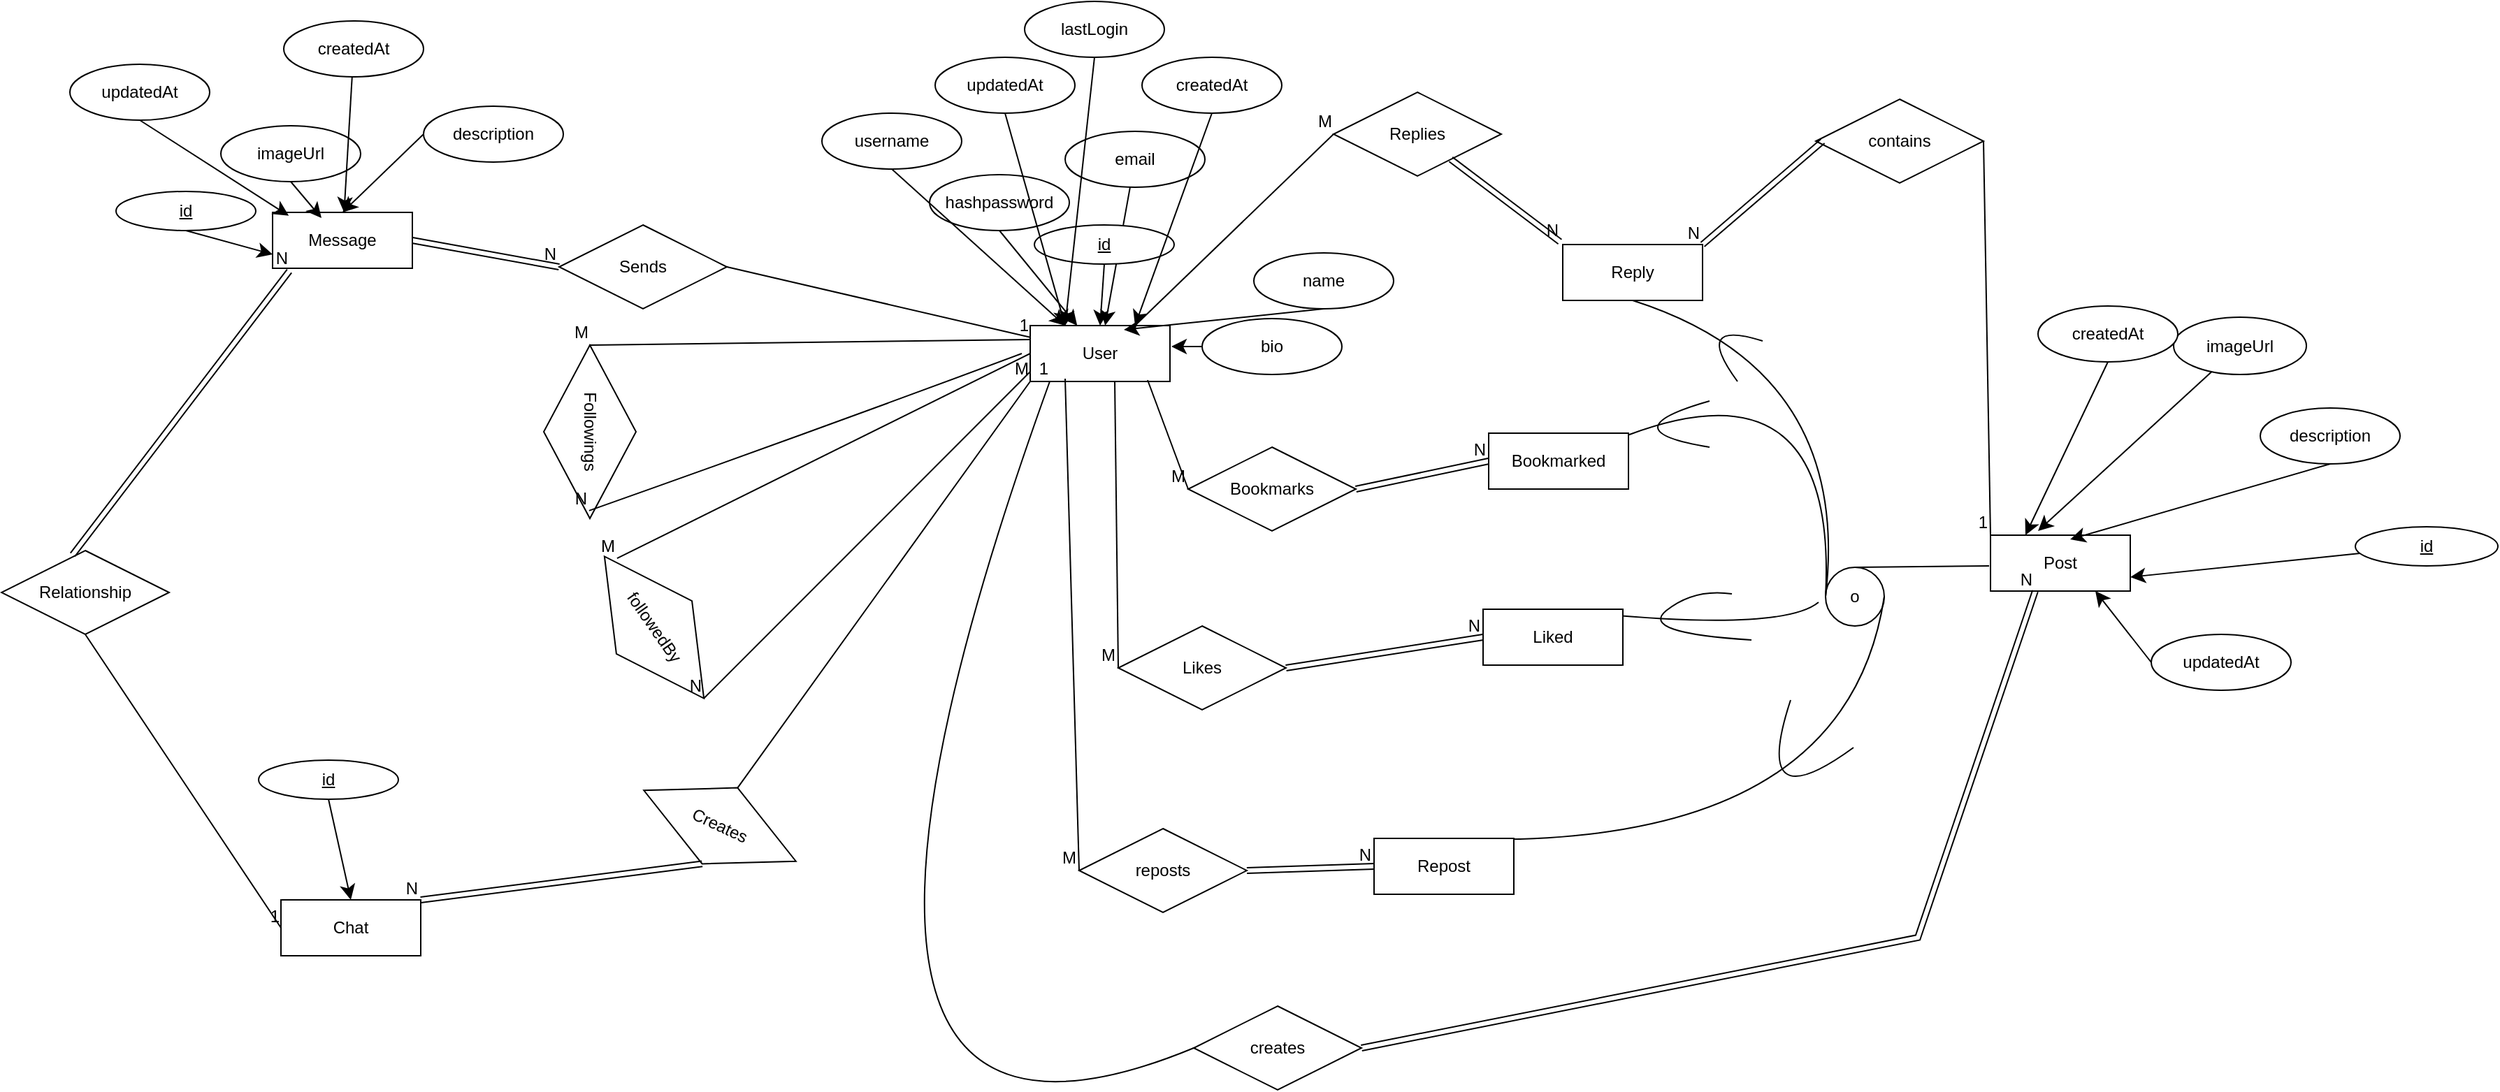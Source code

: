 <mxfile version="24.7.16">
  <diagram name="Page-1" id="DmSp7L_LC9lSs94IhfIj">
    <mxGraphModel dx="2769" dy="1388" grid="0" gridSize="10" guides="1" tooltips="1" connect="1" arrows="1" fold="1" page="0" pageScale="1" pageWidth="850" pageHeight="1100" math="0" shadow="0">
      <root>
        <mxCell id="0" />
        <mxCell id="1" parent="0" />
        <mxCell id="Q3TewVwlvLbOsvYqBu9Q-1" value="User" style="whiteSpace=wrap;html=1;align=center;" vertex="1" parent="1">
          <mxGeometry x="172" y="20" width="100" height="40" as="geometry" />
        </mxCell>
        <mxCell id="Q3TewVwlvLbOsvYqBu9Q-2" value="Chat" style="whiteSpace=wrap;html=1;align=center;" vertex="1" parent="1">
          <mxGeometry x="-364" y="431" width="100" height="40" as="geometry" />
        </mxCell>
        <mxCell id="Q3TewVwlvLbOsvYqBu9Q-3" value="Message" style="whiteSpace=wrap;html=1;align=center;" vertex="1" parent="1">
          <mxGeometry x="-370" y="-61" width="100" height="40" as="geometry" />
        </mxCell>
        <mxCell id="Q3TewVwlvLbOsvYqBu9Q-4" value="Post" style="whiteSpace=wrap;html=1;align=center;" vertex="1" parent="1">
          <mxGeometry x="859" y="170" width="100" height="40" as="geometry" />
        </mxCell>
        <mxCell id="Q3TewVwlvLbOsvYqBu9Q-13" style="edgeStyle=none;curved=1;rounded=0;orthogonalLoop=1;jettySize=auto;html=1;exitX=0.5;exitY=1;exitDx=0;exitDy=0;fontSize=12;startSize=8;endSize=8;" edge="1" parent="1" source="Q3TewVwlvLbOsvYqBu9Q-6" target="Q3TewVwlvLbOsvYqBu9Q-1">
          <mxGeometry relative="1" as="geometry" />
        </mxCell>
        <mxCell id="Q3TewVwlvLbOsvYqBu9Q-6" value="&lt;div&gt;hashpassword&lt;/div&gt;" style="ellipse;whiteSpace=wrap;html=1;align=center;" vertex="1" parent="1">
          <mxGeometry x="100" y="-88" width="100" height="40" as="geometry" />
        </mxCell>
        <mxCell id="Q3TewVwlvLbOsvYqBu9Q-7" value="&lt;div&gt;name&lt;/div&gt;" style="ellipse;whiteSpace=wrap;html=1;align=center;" vertex="1" parent="1">
          <mxGeometry x="332" y="-32" width="100" height="40" as="geometry" />
        </mxCell>
        <mxCell id="Q3TewVwlvLbOsvYqBu9Q-17" style="edgeStyle=none;curved=1;rounded=0;orthogonalLoop=1;jettySize=auto;html=1;exitX=0;exitY=0.5;exitDx=0;exitDy=0;fontSize=12;startSize=8;endSize=8;" edge="1" parent="1" source="Q3TewVwlvLbOsvYqBu9Q-8">
          <mxGeometry relative="1" as="geometry">
            <mxPoint x="273" y="35" as="targetPoint" />
          </mxGeometry>
        </mxCell>
        <mxCell id="Q3TewVwlvLbOsvYqBu9Q-8" value="bio" style="ellipse;whiteSpace=wrap;html=1;align=center;" vertex="1" parent="1">
          <mxGeometry x="295" y="15" width="100" height="40" as="geometry" />
        </mxCell>
        <mxCell id="Q3TewVwlvLbOsvYqBu9Q-14" style="edgeStyle=none;curved=1;rounded=0;orthogonalLoop=1;jettySize=auto;html=1;exitX=0.5;exitY=1;exitDx=0;exitDy=0;entryX=0.25;entryY=0;entryDx=0;entryDy=0;fontSize=12;startSize=8;endSize=8;" edge="1" parent="1" source="Q3TewVwlvLbOsvYqBu9Q-9" target="Q3TewVwlvLbOsvYqBu9Q-1">
          <mxGeometry relative="1" as="geometry" />
        </mxCell>
        <mxCell id="Q3TewVwlvLbOsvYqBu9Q-9" value="username" style="ellipse;whiteSpace=wrap;html=1;align=center;" vertex="1" parent="1">
          <mxGeometry x="23" y="-132" width="100" height="40" as="geometry" />
        </mxCell>
        <mxCell id="Q3TewVwlvLbOsvYqBu9Q-78" style="edgeStyle=none;curved=1;rounded=0;orthogonalLoop=1;jettySize=auto;html=1;fontSize=12;startSize=8;endSize=8;" edge="1" parent="1" source="Q3TewVwlvLbOsvYqBu9Q-10" target="Q3TewVwlvLbOsvYqBu9Q-1">
          <mxGeometry relative="1" as="geometry" />
        </mxCell>
        <mxCell id="Q3TewVwlvLbOsvYqBu9Q-10" value="&lt;div&gt;email&lt;/div&gt;" style="ellipse;whiteSpace=wrap;html=1;align=center;" vertex="1" parent="1">
          <mxGeometry x="197" y="-119" width="100" height="40" as="geometry" />
        </mxCell>
        <mxCell id="Q3TewVwlvLbOsvYqBu9Q-18" style="edgeStyle=none;curved=1;rounded=0;orthogonalLoop=1;jettySize=auto;html=1;exitX=0.5;exitY=1;exitDx=0;exitDy=0;entryX=0.5;entryY=0;entryDx=0;entryDy=0;fontSize=12;startSize=8;endSize=8;" edge="1" parent="1" source="Q3TewVwlvLbOsvYqBu9Q-11" target="Q3TewVwlvLbOsvYqBu9Q-1">
          <mxGeometry relative="1" as="geometry" />
        </mxCell>
        <mxCell id="Q3TewVwlvLbOsvYqBu9Q-11" value="id" style="ellipse;whiteSpace=wrap;html=1;align=center;fontStyle=4;" vertex="1" parent="1">
          <mxGeometry x="175" y="-52" width="100" height="28" as="geometry" />
        </mxCell>
        <mxCell id="Q3TewVwlvLbOsvYqBu9Q-16" style="edgeStyle=none;curved=1;rounded=0;orthogonalLoop=1;jettySize=auto;html=1;exitX=0.5;exitY=1;exitDx=0;exitDy=0;entryX=0.67;entryY=0.075;entryDx=0;entryDy=0;entryPerimeter=0;fontSize=12;startSize=8;endSize=8;" edge="1" parent="1" source="Q3TewVwlvLbOsvYqBu9Q-7" target="Q3TewVwlvLbOsvYqBu9Q-1">
          <mxGeometry relative="1" as="geometry" />
        </mxCell>
        <mxCell id="Q3TewVwlvLbOsvYqBu9Q-20" value="imageUrl" style="ellipse;whiteSpace=wrap;html=1;align=center;" vertex="1" parent="1">
          <mxGeometry x="-407" y="-123" width="100" height="40" as="geometry" />
        </mxCell>
        <mxCell id="Q3TewVwlvLbOsvYqBu9Q-24" style="edgeStyle=none;curved=1;rounded=0;orthogonalLoop=1;jettySize=auto;html=1;exitX=0;exitY=0.5;exitDx=0;exitDy=0;entryX=0.5;entryY=0;entryDx=0;entryDy=0;fontSize=12;startSize=8;endSize=8;" edge="1" parent="1" source="Q3TewVwlvLbOsvYqBu9Q-21" target="Q3TewVwlvLbOsvYqBu9Q-3">
          <mxGeometry relative="1" as="geometry" />
        </mxCell>
        <mxCell id="Q3TewVwlvLbOsvYqBu9Q-21" value="description" style="ellipse;whiteSpace=wrap;html=1;align=center;" vertex="1" parent="1">
          <mxGeometry x="-262" y="-137" width="100" height="40" as="geometry" />
        </mxCell>
        <mxCell id="Q3TewVwlvLbOsvYqBu9Q-25" style="edgeStyle=none;curved=1;rounded=0;orthogonalLoop=1;jettySize=auto;html=1;exitX=0.5;exitY=1;exitDx=0;exitDy=0;entryX=0;entryY=0.75;entryDx=0;entryDy=0;fontSize=12;startSize=8;endSize=8;" edge="1" parent="1" source="Q3TewVwlvLbOsvYqBu9Q-22" target="Q3TewVwlvLbOsvYqBu9Q-3">
          <mxGeometry relative="1" as="geometry" />
        </mxCell>
        <mxCell id="Q3TewVwlvLbOsvYqBu9Q-22" value="id" style="ellipse;whiteSpace=wrap;html=1;align=center;fontStyle=4;" vertex="1" parent="1">
          <mxGeometry x="-482" y="-76" width="100" height="28" as="geometry" />
        </mxCell>
        <mxCell id="Q3TewVwlvLbOsvYqBu9Q-23" style="edgeStyle=none;curved=1;rounded=0;orthogonalLoop=1;jettySize=auto;html=1;exitX=0.5;exitY=1;exitDx=0;exitDy=0;entryX=0.35;entryY=0.1;entryDx=0;entryDy=0;entryPerimeter=0;fontSize=12;startSize=8;endSize=8;" edge="1" parent="1" source="Q3TewVwlvLbOsvYqBu9Q-20" target="Q3TewVwlvLbOsvYqBu9Q-3">
          <mxGeometry relative="1" as="geometry" />
        </mxCell>
        <mxCell id="Q3TewVwlvLbOsvYqBu9Q-29" style="edgeStyle=none;curved=1;rounded=0;orthogonalLoop=1;jettySize=auto;html=1;exitX=0.5;exitY=1;exitDx=0;exitDy=0;entryX=0.5;entryY=0;entryDx=0;entryDy=0;fontSize=12;startSize=8;endSize=8;" edge="1" parent="1" source="Q3TewVwlvLbOsvYqBu9Q-28" target="Q3TewVwlvLbOsvYqBu9Q-2">
          <mxGeometry relative="1" as="geometry" />
        </mxCell>
        <mxCell id="Q3TewVwlvLbOsvYqBu9Q-28" value="id" style="ellipse;whiteSpace=wrap;html=1;align=center;fontStyle=4;" vertex="1" parent="1">
          <mxGeometry x="-380" y="331" width="100" height="28" as="geometry" />
        </mxCell>
        <mxCell id="Q3TewVwlvLbOsvYqBu9Q-42" style="edgeStyle=none;curved=1;rounded=0;orthogonalLoop=1;jettySize=auto;html=1;entryX=1;entryY=0.75;entryDx=0;entryDy=0;fontSize=12;startSize=8;endSize=8;" edge="1" parent="1" source="Q3TewVwlvLbOsvYqBu9Q-30" target="Q3TewVwlvLbOsvYqBu9Q-4">
          <mxGeometry relative="1" as="geometry" />
        </mxCell>
        <mxCell id="Q3TewVwlvLbOsvYqBu9Q-30" value="id" style="ellipse;whiteSpace=wrap;html=1;align=center;fontStyle=4;" vertex="1" parent="1">
          <mxGeometry x="1120" y="164" width="102" height="28" as="geometry" />
        </mxCell>
        <mxCell id="Q3TewVwlvLbOsvYqBu9Q-35" value="description" style="ellipse;whiteSpace=wrap;html=1;align=center;" vertex="1" parent="1">
          <mxGeometry x="1052" y="79" width="100" height="40" as="geometry" />
        </mxCell>
        <mxCell id="Q3TewVwlvLbOsvYqBu9Q-38" style="edgeStyle=none;curved=1;rounded=0;orthogonalLoop=1;jettySize=auto;html=1;entryX=0.34;entryY=-0.075;entryDx=0;entryDy=0;fontSize=12;startSize=8;endSize=8;entryPerimeter=0;" edge="1" parent="1" source="Q3TewVwlvLbOsvYqBu9Q-36" target="Q3TewVwlvLbOsvYqBu9Q-4">
          <mxGeometry relative="1" as="geometry" />
        </mxCell>
        <mxCell id="Q3TewVwlvLbOsvYqBu9Q-36" value="imageUrl" style="ellipse;whiteSpace=wrap;html=1;align=center;" vertex="1" parent="1">
          <mxGeometry x="990" y="14" width="95" height="41" as="geometry" />
        </mxCell>
        <mxCell id="Q3TewVwlvLbOsvYqBu9Q-43" style="edgeStyle=none;curved=1;rounded=0;orthogonalLoop=1;jettySize=auto;html=1;exitX=0.5;exitY=1;exitDx=0;exitDy=0;entryX=0.57;entryY=0.075;entryDx=0;entryDy=0;entryPerimeter=0;fontSize=12;startSize=8;endSize=8;" edge="1" parent="1" source="Q3TewVwlvLbOsvYqBu9Q-35" target="Q3TewVwlvLbOsvYqBu9Q-4">
          <mxGeometry relative="1" as="geometry" />
        </mxCell>
        <mxCell id="Q3TewVwlvLbOsvYqBu9Q-44" value="Replies" style="shape=rhombus;perimeter=rhombusPerimeter;whiteSpace=wrap;html=1;align=center;" vertex="1" parent="1">
          <mxGeometry x="389" y="-147" width="120" height="60" as="geometry" />
        </mxCell>
        <mxCell id="Q3TewVwlvLbOsvYqBu9Q-45" value="Relationship" style="shape=rhombus;perimeter=rhombusPerimeter;whiteSpace=wrap;html=1;align=center;" vertex="1" parent="1">
          <mxGeometry x="-564" y="181" width="120" height="60" as="geometry" />
        </mxCell>
        <mxCell id="Q3TewVwlvLbOsvYqBu9Q-59" value="contains" style="shape=rhombus;perimeter=rhombusPerimeter;whiteSpace=wrap;html=1;align=center;" vertex="1" parent="1">
          <mxGeometry x="734" y="-142" width="120" height="60" as="geometry" />
        </mxCell>
        <mxCell id="Q3TewVwlvLbOsvYqBu9Q-65" value="followedBy" style="shape=rhombus;perimeter=rhombusPerimeter;whiteSpace=wrap;html=1;align=center;rotation=55;" vertex="1" parent="1">
          <mxGeometry x="-159" y="203" width="124" height="66" as="geometry" />
        </mxCell>
        <mxCell id="Q3TewVwlvLbOsvYqBu9Q-66" value="Creates" style="shape=rhombus;perimeter=rhombusPerimeter;whiteSpace=wrap;html=1;align=center;rotation=25;" vertex="1" parent="1">
          <mxGeometry x="-110" y="348" width="120" height="60" as="geometry" />
        </mxCell>
        <mxCell id="Q3TewVwlvLbOsvYqBu9Q-67" value="Sends" style="shape=rhombus;perimeter=rhombusPerimeter;whiteSpace=wrap;html=1;align=center;" vertex="1" parent="1">
          <mxGeometry x="-165" y="-52" width="120" height="60" as="geometry" />
        </mxCell>
        <mxCell id="Q3TewVwlvLbOsvYqBu9Q-70" value="" style="endArrow=none;html=1;rounded=0;fontSize=12;startSize=8;endSize=8;curved=1;exitX=0.5;exitY=1;exitDx=0;exitDy=0;entryX=0;entryY=0.5;entryDx=0;entryDy=0;" edge="1" parent="1" source="Q3TewVwlvLbOsvYqBu9Q-45" target="Q3TewVwlvLbOsvYqBu9Q-2">
          <mxGeometry relative="1" as="geometry">
            <mxPoint x="-543" y="310" as="sourcePoint" />
            <mxPoint x="-286" y="361" as="targetPoint" />
          </mxGeometry>
        </mxCell>
        <mxCell id="Q3TewVwlvLbOsvYqBu9Q-71" value="1" style="resizable=0;html=1;whiteSpace=wrap;align=right;verticalAlign=bottom;" connectable="0" vertex="1" parent="Q3TewVwlvLbOsvYqBu9Q-70">
          <mxGeometry x="1" relative="1" as="geometry" />
        </mxCell>
        <mxCell id="Q3TewVwlvLbOsvYqBu9Q-72" value="" style="shape=link;html=1;rounded=0;fontSize=12;startSize=8;endSize=8;curved=1;exitX=1;exitY=0.5;exitDx=0;exitDy=0;entryX=0;entryY=0.5;entryDx=0;entryDy=0;" edge="1" parent="1" source="Q3TewVwlvLbOsvYqBu9Q-3" target="Q3TewVwlvLbOsvYqBu9Q-67">
          <mxGeometry relative="1" as="geometry">
            <mxPoint x="-227" y="-65" as="sourcePoint" />
            <mxPoint x="-67" y="-65" as="targetPoint" />
          </mxGeometry>
        </mxCell>
        <mxCell id="Q3TewVwlvLbOsvYqBu9Q-73" value="N" style="resizable=0;html=1;whiteSpace=wrap;align=right;verticalAlign=bottom;" connectable="0" vertex="1" parent="Q3TewVwlvLbOsvYqBu9Q-72">
          <mxGeometry x="1" relative="1" as="geometry" />
        </mxCell>
        <mxCell id="Q3TewVwlvLbOsvYqBu9Q-74" value="" style="shape=link;html=1;rounded=0;fontSize=12;startSize=8;endSize=8;curved=1;entryX=0.12;entryY=1.05;entryDx=0;entryDy=0;entryPerimeter=0;exitX=0.425;exitY=0.05;exitDx=0;exitDy=0;exitPerimeter=0;" edge="1" parent="1" source="Q3TewVwlvLbOsvYqBu9Q-45" target="Q3TewVwlvLbOsvYqBu9Q-3">
          <mxGeometry relative="1" as="geometry">
            <mxPoint x="-542" y="60" as="sourcePoint" />
            <mxPoint x="-382" y="60" as="targetPoint" />
          </mxGeometry>
        </mxCell>
        <mxCell id="Q3TewVwlvLbOsvYqBu9Q-75" value="N" style="resizable=0;html=1;whiteSpace=wrap;align=right;verticalAlign=bottom;" connectable="0" vertex="1" parent="Q3TewVwlvLbOsvYqBu9Q-74">
          <mxGeometry x="1" relative="1" as="geometry" />
        </mxCell>
        <mxCell id="Q3TewVwlvLbOsvYqBu9Q-76" value="" style="endArrow=none;html=1;rounded=0;fontSize=12;startSize=8;endSize=8;curved=1;exitX=1;exitY=0.5;exitDx=0;exitDy=0;" edge="1" parent="1" source="Q3TewVwlvLbOsvYqBu9Q-67" target="Q3TewVwlvLbOsvYqBu9Q-1">
          <mxGeometry relative="1" as="geometry">
            <mxPoint x="-56" y="13" as="sourcePoint" />
            <mxPoint x="95" y="194" as="targetPoint" />
          </mxGeometry>
        </mxCell>
        <mxCell id="Q3TewVwlvLbOsvYqBu9Q-77" value="1" style="resizable=0;html=1;whiteSpace=wrap;align=right;verticalAlign=bottom;" connectable="0" vertex="1" parent="Q3TewVwlvLbOsvYqBu9Q-76">
          <mxGeometry x="1" relative="1" as="geometry" />
        </mxCell>
        <mxCell id="Q3TewVwlvLbOsvYqBu9Q-79" value="" style="shape=link;html=1;rounded=0;fontSize=12;startSize=8;endSize=8;curved=1;entryX=1;entryY=0;entryDx=0;entryDy=0;exitX=0.5;exitY=1;exitDx=0;exitDy=0;" edge="1" parent="1" source="Q3TewVwlvLbOsvYqBu9Q-66" target="Q3TewVwlvLbOsvYqBu9Q-2">
          <mxGeometry relative="1" as="geometry">
            <mxPoint x="-70" y="361.5" as="sourcePoint" />
            <mxPoint x="-27" y="242.5" as="targetPoint" />
          </mxGeometry>
        </mxCell>
        <mxCell id="Q3TewVwlvLbOsvYqBu9Q-80" value="N" style="resizable=0;html=1;whiteSpace=wrap;align=right;verticalAlign=bottom;" connectable="0" vertex="1" parent="Q3TewVwlvLbOsvYqBu9Q-79">
          <mxGeometry x="1" relative="1" as="geometry" />
        </mxCell>
        <mxCell id="Q3TewVwlvLbOsvYqBu9Q-81" value="" style="endArrow=none;html=1;rounded=0;fontSize=12;startSize=8;endSize=8;curved=1;exitX=0.5;exitY=0;exitDx=0;exitDy=0;entryX=0;entryY=1;entryDx=0;entryDy=0;" edge="1" parent="1" source="Q3TewVwlvLbOsvYqBu9Q-66" target="Q3TewVwlvLbOsvYqBu9Q-1">
          <mxGeometry relative="1" as="geometry">
            <mxPoint x="71" y="165" as="sourcePoint" />
            <mxPoint x="132" y="111" as="targetPoint" />
          </mxGeometry>
        </mxCell>
        <mxCell id="Q3TewVwlvLbOsvYqBu9Q-82" value="M" style="resizable=0;html=1;whiteSpace=wrap;align=right;verticalAlign=bottom;" connectable="0" vertex="1" parent="Q3TewVwlvLbOsvYqBu9Q-81">
          <mxGeometry x="1" relative="1" as="geometry" />
        </mxCell>
        <mxCell id="Q3TewVwlvLbOsvYqBu9Q-84" value="Followings" style="shape=rhombus;perimeter=rhombusPerimeter;whiteSpace=wrap;html=1;align=center;rotation=90;" vertex="1" parent="1">
          <mxGeometry x="-205" y="63" width="124" height="66" as="geometry" />
        </mxCell>
        <mxCell id="Q3TewVwlvLbOsvYqBu9Q-85" value="" style="endArrow=none;html=1;rounded=0;fontSize=12;startSize=8;endSize=8;curved=1;entryX=0.955;entryY=0.508;entryDx=0;entryDy=0;entryPerimeter=0;" edge="1" parent="1" target="Q3TewVwlvLbOsvYqBu9Q-84">
          <mxGeometry relative="1" as="geometry">
            <mxPoint x="166" y="40" as="sourcePoint" />
            <mxPoint x="-207" y="43" as="targetPoint" />
            <Array as="points">
              <mxPoint x="16" y="96" />
            </Array>
          </mxGeometry>
        </mxCell>
        <mxCell id="Q3TewVwlvLbOsvYqBu9Q-86" value="N" style="resizable=0;html=1;whiteSpace=wrap;align=right;verticalAlign=bottom;" connectable="0" vertex="1" parent="Q3TewVwlvLbOsvYqBu9Q-85">
          <mxGeometry x="1" relative="1" as="geometry" />
        </mxCell>
        <mxCell id="Q3TewVwlvLbOsvYqBu9Q-89" value="" style="endArrow=none;html=1;rounded=0;fontSize=12;startSize=8;endSize=8;curved=1;entryX=0.051;entryY=0.4;entryDx=0;entryDy=0;entryPerimeter=0;exitX=0;exitY=0.5;exitDx=0;exitDy=0;" edge="1" parent="1" source="Q3TewVwlvLbOsvYqBu9Q-1" target="Q3TewVwlvLbOsvYqBu9Q-65">
          <mxGeometry relative="1" as="geometry">
            <mxPoint x="162" y="40" as="sourcePoint" />
            <mxPoint x="-14" y="169" as="targetPoint" />
          </mxGeometry>
        </mxCell>
        <mxCell id="Q3TewVwlvLbOsvYqBu9Q-90" value="M" style="resizable=0;html=1;whiteSpace=wrap;align=right;verticalAlign=bottom;" connectable="0" vertex="1" parent="Q3TewVwlvLbOsvYqBu9Q-89">
          <mxGeometry x="1" relative="1" as="geometry" />
        </mxCell>
        <mxCell id="Q3TewVwlvLbOsvYqBu9Q-91" value="" style="endArrow=none;html=1;rounded=0;fontSize=12;startSize=8;endSize=8;curved=1;entryX=1;entryY=0.5;entryDx=0;entryDy=0;" edge="1" parent="1" target="Q3TewVwlvLbOsvYqBu9Q-65">
          <mxGeometry relative="1" as="geometry">
            <mxPoint x="172" y="53" as="sourcePoint" />
            <mxPoint x="-115" y="316" as="targetPoint" />
          </mxGeometry>
        </mxCell>
        <mxCell id="Q3TewVwlvLbOsvYqBu9Q-92" value="N" style="resizable=0;html=1;whiteSpace=wrap;align=right;verticalAlign=bottom;" connectable="0" vertex="1" parent="Q3TewVwlvLbOsvYqBu9Q-91">
          <mxGeometry x="1" relative="1" as="geometry" />
        </mxCell>
        <mxCell id="Q3TewVwlvLbOsvYqBu9Q-93" value="" style="endArrow=none;html=1;rounded=0;fontSize=12;startSize=8;endSize=8;curved=1;exitX=0;exitY=0.25;exitDx=0;exitDy=0;entryX=0;entryY=0.5;entryDx=0;entryDy=0;" edge="1" parent="1" source="Q3TewVwlvLbOsvYqBu9Q-1" target="Q3TewVwlvLbOsvYqBu9Q-84">
          <mxGeometry relative="1" as="geometry">
            <mxPoint x="13" y="401" as="sourcePoint" />
            <mxPoint x="222" y="110" as="targetPoint" />
          </mxGeometry>
        </mxCell>
        <mxCell id="Q3TewVwlvLbOsvYqBu9Q-94" value="M" style="resizable=0;html=1;whiteSpace=wrap;align=right;verticalAlign=bottom;" connectable="0" vertex="1" parent="Q3TewVwlvLbOsvYqBu9Q-93">
          <mxGeometry x="1" relative="1" as="geometry" />
        </mxCell>
        <mxCell id="Q3TewVwlvLbOsvYqBu9Q-99" value="o" style="ellipse;whiteSpace=wrap;html=1;align=center;" vertex="1" parent="1">
          <mxGeometry x="741" y="193" width="42" height="42" as="geometry" />
        </mxCell>
        <mxCell id="Q3TewVwlvLbOsvYqBu9Q-100" value="" style="endArrow=none;html=1;rounded=0;fontSize=12;startSize=8;endSize=8;curved=1;exitX=0.5;exitY=0;exitDx=0;exitDy=0;" edge="1" parent="1" source="Q3TewVwlvLbOsvYqBu9Q-99">
          <mxGeometry relative="1" as="geometry">
            <mxPoint x="397" y="193" as="sourcePoint" />
            <mxPoint x="858" y="192" as="targetPoint" />
          </mxGeometry>
        </mxCell>
        <mxCell id="Q3TewVwlvLbOsvYqBu9Q-101" value="" style="endArrow=none;html=1;rounded=0;fontSize=12;startSize=8;endSize=8;curved=1;entryX=0;entryY=0.5;entryDx=0;entryDy=0;" edge="1" parent="1" source="Q3TewVwlvLbOsvYqBu9Q-111" target="Q3TewVwlvLbOsvYqBu9Q-99">
          <mxGeometry relative="1" as="geometry">
            <mxPoint x="593" y="203" as="sourcePoint" />
            <mxPoint x="738" y="214" as="targetPoint" />
            <Array as="points">
              <mxPoint x="750" y="42" />
            </Array>
          </mxGeometry>
        </mxCell>
        <mxCell id="Q3TewVwlvLbOsvYqBu9Q-102" value="" style="endArrow=none;html=1;rounded=0;fontSize=12;startSize=8;endSize=8;curved=1;" edge="1" parent="1">
          <mxGeometry relative="1" as="geometry">
            <mxPoint x="696" y="31" as="sourcePoint" />
            <mxPoint x="678" y="60" as="targetPoint" />
            <Array as="points">
              <mxPoint x="645" y="15" />
            </Array>
          </mxGeometry>
        </mxCell>
        <mxCell id="Q3TewVwlvLbOsvYqBu9Q-104" value="" style="endArrow=none;html=1;rounded=0;fontSize=12;startSize=8;endSize=8;curved=1;" edge="1" parent="1">
          <mxGeometry relative="1" as="geometry">
            <mxPoint x="716" y="288" as="sourcePoint" />
            <mxPoint x="761" y="322" as="targetPoint" />
            <Array as="points">
              <mxPoint x="687" y="376" />
            </Array>
          </mxGeometry>
        </mxCell>
        <mxCell id="Q3TewVwlvLbOsvYqBu9Q-106" value="" style="endArrow=none;html=1;rounded=0;fontSize=12;startSize=8;endSize=8;curved=1;exitX=0.5;exitY=0;exitDx=0;exitDy=0;" edge="1" parent="1" source="Q3TewVwlvLbOsvYqBu9Q-110">
          <mxGeometry relative="1" as="geometry">
            <mxPoint x="789" y="425" as="sourcePoint" />
            <mxPoint x="736" y="218" as="targetPoint" />
            <Array as="points">
              <mxPoint x="708" y="241" />
            </Array>
          </mxGeometry>
        </mxCell>
        <mxCell id="Q3TewVwlvLbOsvYqBu9Q-107" value="" style="endArrow=none;html=1;rounded=0;fontSize=12;startSize=8;endSize=8;curved=1;exitX=1;exitY=0.5;exitDx=0;exitDy=0;entryX=0.5;entryY=0;entryDx=0;entryDy=0;" edge="1" parent="1" source="Q3TewVwlvLbOsvYqBu9Q-99" target="Q3TewVwlvLbOsvYqBu9Q-109">
          <mxGeometry relative="1" as="geometry">
            <mxPoint x="891" y="476" as="sourcePoint" />
            <mxPoint x="904" y="413" as="targetPoint" />
            <Array as="points">
              <mxPoint x="755" y="399" />
            </Array>
          </mxGeometry>
        </mxCell>
        <mxCell id="Q3TewVwlvLbOsvYqBu9Q-108" value="" style="endArrow=none;html=1;rounded=0;fontSize=12;startSize=8;endSize=8;curved=1;" edge="1" parent="1">
          <mxGeometry relative="1" as="geometry">
            <mxPoint x="674" y="212" as="sourcePoint" />
            <mxPoint x="688" y="245" as="targetPoint" />
            <Array as="points">
              <mxPoint x="647" y="208" />
              <mxPoint x="607" y="240" />
            </Array>
          </mxGeometry>
        </mxCell>
        <mxCell id="Q3TewVwlvLbOsvYqBu9Q-109" value="Repost" style="whiteSpace=wrap;html=1;align=center;" vertex="1" parent="1">
          <mxGeometry x="418" y="387" width="100" height="40" as="geometry" />
        </mxCell>
        <mxCell id="Q3TewVwlvLbOsvYqBu9Q-110" value="Liked" style="whiteSpace=wrap;html=1;align=center;" vertex="1" parent="1">
          <mxGeometry x="496" y="223" width="100" height="40" as="geometry" />
        </mxCell>
        <mxCell id="Q3TewVwlvLbOsvYqBu9Q-111" value="Bookmarked" style="whiteSpace=wrap;html=1;align=center;" vertex="1" parent="1">
          <mxGeometry x="500" y="97" width="100" height="40" as="geometry" />
        </mxCell>
        <mxCell id="Q3TewVwlvLbOsvYqBu9Q-169" value="Reply" style="whiteSpace=wrap;html=1;align=center;" vertex="1" parent="1">
          <mxGeometry x="553" y="-38" width="100" height="40" as="geometry" />
        </mxCell>
        <mxCell id="Q3TewVwlvLbOsvYqBu9Q-170" value="" style="endArrow=none;html=1;rounded=0;fontSize=12;startSize=8;endSize=8;curved=1;entryX=0;entryY=0.5;entryDx=0;entryDy=0;exitX=0.5;exitY=1;exitDx=0;exitDy=0;" edge="1" parent="1" source="Q3TewVwlvLbOsvYqBu9Q-169" target="Q3TewVwlvLbOsvYqBu9Q-99">
          <mxGeometry relative="1" as="geometry">
            <mxPoint x="610" y="108" as="sourcePoint" />
            <mxPoint x="751" y="224" as="targetPoint" />
            <Array as="points">
              <mxPoint x="760" y="52" />
            </Array>
          </mxGeometry>
        </mxCell>
        <mxCell id="Q3TewVwlvLbOsvYqBu9Q-171" value="" style="endArrow=none;html=1;rounded=0;fontSize=12;startSize=8;endSize=8;curved=1;" edge="1" parent="1">
          <mxGeometry relative="1" as="geometry">
            <mxPoint x="658" y="74" as="sourcePoint" />
            <mxPoint x="658" y="107" as="targetPoint" />
            <Array as="points">
              <mxPoint x="584" y="95" />
            </Array>
          </mxGeometry>
        </mxCell>
        <mxCell id="Q3TewVwlvLbOsvYqBu9Q-172" value="" style="shape=link;html=1;rounded=0;fontSize=12;startSize=8;endSize=8;curved=1;entryX=1;entryY=0;entryDx=0;entryDy=0;exitX=0.5;exitY=1;exitDx=0;exitDy=0;" edge="1" parent="1" target="Q3TewVwlvLbOsvYqBu9Q-169">
          <mxGeometry relative="1" as="geometry">
            <mxPoint x="739" y="-112" as="sourcePoint" />
            <mxPoint x="538" y="-86" as="targetPoint" />
          </mxGeometry>
        </mxCell>
        <mxCell id="Q3TewVwlvLbOsvYqBu9Q-173" value="N" style="resizable=0;html=1;whiteSpace=wrap;align=right;verticalAlign=bottom;" connectable="0" vertex="1" parent="Q3TewVwlvLbOsvYqBu9Q-172">
          <mxGeometry x="1" relative="1" as="geometry" />
        </mxCell>
        <mxCell id="Q3TewVwlvLbOsvYqBu9Q-174" value="" style="endArrow=none;html=1;rounded=0;fontSize=12;startSize=8;endSize=8;curved=1;exitX=1;exitY=0.5;exitDx=0;exitDy=0;entryX=0;entryY=0;entryDx=0;entryDy=0;" edge="1" parent="1" source="Q3TewVwlvLbOsvYqBu9Q-59" target="Q3TewVwlvLbOsvYqBu9Q-4">
          <mxGeometry relative="1" as="geometry">
            <mxPoint x="729" y="81" as="sourcePoint" />
            <mxPoint x="889" y="81" as="targetPoint" />
          </mxGeometry>
        </mxCell>
        <mxCell id="Q3TewVwlvLbOsvYqBu9Q-175" value="1" style="resizable=0;html=1;whiteSpace=wrap;align=right;verticalAlign=bottom;" connectable="0" vertex="1" parent="Q3TewVwlvLbOsvYqBu9Q-174">
          <mxGeometry x="1" relative="1" as="geometry" />
        </mxCell>
        <mxCell id="Q3TewVwlvLbOsvYqBu9Q-178" value="Bookmarks" style="shape=rhombus;perimeter=rhombusPerimeter;whiteSpace=wrap;html=1;align=center;" vertex="1" parent="1">
          <mxGeometry x="285" y="107" width="120" height="60" as="geometry" />
        </mxCell>
        <mxCell id="Q3TewVwlvLbOsvYqBu9Q-179" value="reposts" style="shape=rhombus;perimeter=rhombusPerimeter;whiteSpace=wrap;html=1;align=center;" vertex="1" parent="1">
          <mxGeometry x="207" y="380" width="120" height="60" as="geometry" />
        </mxCell>
        <mxCell id="Q3TewVwlvLbOsvYqBu9Q-180" value="Likes" style="shape=rhombus;perimeter=rhombusPerimeter;whiteSpace=wrap;html=1;align=center;" vertex="1" parent="1">
          <mxGeometry x="235" y="235" width="120" height="60" as="geometry" />
        </mxCell>
        <mxCell id="Q3TewVwlvLbOsvYqBu9Q-181" value="" style="shape=link;html=1;rounded=0;fontSize=12;startSize=8;endSize=8;curved=1;entryX=0;entryY=0.5;entryDx=0;entryDy=0;exitX=1;exitY=0.5;exitDx=0;exitDy=0;" edge="1" parent="1" source="Q3TewVwlvLbOsvYqBu9Q-178" target="Q3TewVwlvLbOsvYqBu9Q-111">
          <mxGeometry relative="1" as="geometry">
            <mxPoint x="494" y="38" as="sourcePoint" />
            <mxPoint x="408" y="112" as="targetPoint" />
          </mxGeometry>
        </mxCell>
        <mxCell id="Q3TewVwlvLbOsvYqBu9Q-182" value="N" style="resizable=0;html=1;whiteSpace=wrap;align=right;verticalAlign=bottom;" connectable="0" vertex="1" parent="Q3TewVwlvLbOsvYqBu9Q-181">
          <mxGeometry x="1" relative="1" as="geometry" />
        </mxCell>
        <mxCell id="Q3TewVwlvLbOsvYqBu9Q-188" value="" style="shape=link;html=1;rounded=0;fontSize=12;startSize=8;endSize=8;curved=1;entryX=0;entryY=0.5;entryDx=0;entryDy=0;exitX=1;exitY=0.5;exitDx=0;exitDy=0;" edge="1" parent="1" source="Q3TewVwlvLbOsvYqBu9Q-180" target="Q3TewVwlvLbOsvYqBu9Q-110">
          <mxGeometry relative="1" as="geometry">
            <mxPoint x="399" y="263" as="sourcePoint" />
            <mxPoint x="494" y="243" as="targetPoint" />
          </mxGeometry>
        </mxCell>
        <mxCell id="Q3TewVwlvLbOsvYqBu9Q-189" value="N" style="resizable=0;html=1;whiteSpace=wrap;align=right;verticalAlign=bottom;" connectable="0" vertex="1" parent="Q3TewVwlvLbOsvYqBu9Q-188">
          <mxGeometry x="1" relative="1" as="geometry" />
        </mxCell>
        <mxCell id="Q3TewVwlvLbOsvYqBu9Q-190" value="" style="shape=link;html=1;rounded=0;fontSize=12;startSize=8;endSize=8;curved=1;exitX=1;exitY=0.5;exitDx=0;exitDy=0;entryX=0;entryY=0.5;entryDx=0;entryDy=0;" edge="1" parent="1" source="Q3TewVwlvLbOsvYqBu9Q-179" target="Q3TewVwlvLbOsvYqBu9Q-109">
          <mxGeometry relative="1" as="geometry">
            <mxPoint x="312" y="424" as="sourcePoint" />
            <mxPoint x="415" y="409" as="targetPoint" />
          </mxGeometry>
        </mxCell>
        <mxCell id="Q3TewVwlvLbOsvYqBu9Q-191" value="N" style="resizable=0;html=1;whiteSpace=wrap;align=right;verticalAlign=bottom;" connectable="0" vertex="1" parent="Q3TewVwlvLbOsvYqBu9Q-190">
          <mxGeometry x="1" relative="1" as="geometry" />
        </mxCell>
        <mxCell id="Q3TewVwlvLbOsvYqBu9Q-192" value="" style="endArrow=none;html=1;rounded=0;fontSize=12;startSize=8;endSize=8;curved=1;exitX=0.84;exitY=0.975;exitDx=0;exitDy=0;exitPerimeter=0;entryX=0;entryY=0.5;entryDx=0;entryDy=0;" edge="1" parent="1" source="Q3TewVwlvLbOsvYqBu9Q-1" target="Q3TewVwlvLbOsvYqBu9Q-178">
          <mxGeometry relative="1" as="geometry">
            <mxPoint x="302" y="141" as="sourcePoint" />
            <mxPoint x="278" y="131" as="targetPoint" />
          </mxGeometry>
        </mxCell>
        <mxCell id="Q3TewVwlvLbOsvYqBu9Q-193" value="M" style="resizable=0;html=1;whiteSpace=wrap;align=right;verticalAlign=bottom;" connectable="0" vertex="1" parent="Q3TewVwlvLbOsvYqBu9Q-192">
          <mxGeometry x="1" relative="1" as="geometry" />
        </mxCell>
        <mxCell id="Q3TewVwlvLbOsvYqBu9Q-194" value="" style="endArrow=none;html=1;rounded=0;fontSize=12;startSize=8;endSize=8;curved=1;exitX=0.84;exitY=0.975;exitDx=0;exitDy=0;exitPerimeter=0;entryX=0;entryY=0.5;entryDx=0;entryDy=0;" edge="1" parent="1" target="Q3TewVwlvLbOsvYqBu9Q-180">
          <mxGeometry relative="1" as="geometry">
            <mxPoint x="232.5" y="60" as="sourcePoint" />
            <mxPoint x="261.5" y="138" as="targetPoint" />
          </mxGeometry>
        </mxCell>
        <mxCell id="Q3TewVwlvLbOsvYqBu9Q-195" value="M" style="resizable=0;html=1;whiteSpace=wrap;align=right;verticalAlign=bottom;" connectable="0" vertex="1" parent="Q3TewVwlvLbOsvYqBu9Q-194">
          <mxGeometry x="1" relative="1" as="geometry" />
        </mxCell>
        <mxCell id="Q3TewVwlvLbOsvYqBu9Q-196" value="" style="endArrow=none;html=1;rounded=0;fontSize=12;startSize=8;endSize=8;curved=1;exitX=0.84;exitY=0.975;exitDx=0;exitDy=0;exitPerimeter=0;entryX=0;entryY=0.5;entryDx=0;entryDy=0;" edge="1" parent="1" target="Q3TewVwlvLbOsvYqBu9Q-179">
          <mxGeometry relative="1" as="geometry">
            <mxPoint x="197" y="58" as="sourcePoint" />
            <mxPoint x="199.5" y="263" as="targetPoint" />
          </mxGeometry>
        </mxCell>
        <mxCell id="Q3TewVwlvLbOsvYqBu9Q-197" value="M" style="resizable=0;html=1;whiteSpace=wrap;align=right;verticalAlign=bottom;" connectable="0" vertex="1" parent="Q3TewVwlvLbOsvYqBu9Q-196">
          <mxGeometry x="1" relative="1" as="geometry" />
        </mxCell>
        <mxCell id="Q3TewVwlvLbOsvYqBu9Q-198" value="" style="shape=link;html=1;rounded=0;fontSize=12;startSize=8;endSize=8;curved=1;" edge="1" parent="1" source="Q3TewVwlvLbOsvYqBu9Q-44">
          <mxGeometry relative="1" as="geometry">
            <mxPoint x="462" y="-10" as="sourcePoint" />
            <mxPoint x="551" y="-40" as="targetPoint" />
          </mxGeometry>
        </mxCell>
        <mxCell id="Q3TewVwlvLbOsvYqBu9Q-199" value="N" style="resizable=0;html=1;whiteSpace=wrap;align=right;verticalAlign=bottom;" connectable="0" vertex="1" parent="Q3TewVwlvLbOsvYqBu9Q-198">
          <mxGeometry x="1" relative="1" as="geometry" />
        </mxCell>
        <mxCell id="Q3TewVwlvLbOsvYqBu9Q-200" value="" style="endArrow=none;html=1;rounded=0;fontSize=12;startSize=8;endSize=8;curved=1;exitX=0.75;exitY=0;exitDx=0;exitDy=0;entryX=0;entryY=0.5;entryDx=0;entryDy=0;" edge="1" parent="1" source="Q3TewVwlvLbOsvYqBu9Q-1" target="Q3TewVwlvLbOsvYqBu9Q-44">
          <mxGeometry relative="1" as="geometry">
            <mxPoint x="266" y="69" as="sourcePoint" />
            <mxPoint x="295" y="147" as="targetPoint" />
          </mxGeometry>
        </mxCell>
        <mxCell id="Q3TewVwlvLbOsvYqBu9Q-201" value="M" style="resizable=0;html=1;whiteSpace=wrap;align=right;verticalAlign=bottom;" connectable="0" vertex="1" parent="Q3TewVwlvLbOsvYqBu9Q-200">
          <mxGeometry x="1" relative="1" as="geometry" />
        </mxCell>
        <mxCell id="Q3TewVwlvLbOsvYqBu9Q-202" value="creates" style="shape=rhombus;perimeter=rhombusPerimeter;whiteSpace=wrap;html=1;align=center;" vertex="1" parent="1">
          <mxGeometry x="289" y="507" width="120" height="60" as="geometry" />
        </mxCell>
        <mxCell id="Q3TewVwlvLbOsvYqBu9Q-203" value="" style="shape=link;html=1;rounded=0;fontSize=12;startSize=8;endSize=8;curved=1;entryX=0.32;entryY=1;entryDx=0;entryDy=0;exitX=1;exitY=0.5;exitDx=0;exitDy=0;entryPerimeter=0;" edge="1" parent="1" source="Q3TewVwlvLbOsvYqBu9Q-202" target="Q3TewVwlvLbOsvYqBu9Q-4">
          <mxGeometry relative="1" as="geometry">
            <mxPoint x="797" y="238" as="sourcePoint" />
            <mxPoint x="938" y="216" as="targetPoint" />
            <Array as="points">
              <mxPoint x="807" y="458" />
            </Array>
          </mxGeometry>
        </mxCell>
        <mxCell id="Q3TewVwlvLbOsvYqBu9Q-204" value="N" style="resizable=0;html=1;whiteSpace=wrap;align=right;verticalAlign=bottom;" connectable="0" vertex="1" parent="Q3TewVwlvLbOsvYqBu9Q-203">
          <mxGeometry x="1" relative="1" as="geometry" />
        </mxCell>
        <mxCell id="Q3TewVwlvLbOsvYqBu9Q-205" value="" style="endArrow=none;html=1;rounded=0;fontSize=12;startSize=8;endSize=8;curved=1;entryX=0.14;entryY=1;entryDx=0;entryDy=0;entryPerimeter=0;exitX=0;exitY=0.5;exitDx=0;exitDy=0;" edge="1" parent="1" source="Q3TewVwlvLbOsvYqBu9Q-202" target="Q3TewVwlvLbOsvYqBu9Q-1">
          <mxGeometry relative="1" as="geometry">
            <mxPoint x="118" y="544" as="sourcePoint" />
            <mxPoint x="186" y="82" as="targetPoint" />
            <Array as="points">
              <mxPoint x="-35" y="671" />
            </Array>
          </mxGeometry>
        </mxCell>
        <mxCell id="Q3TewVwlvLbOsvYqBu9Q-206" value="1" style="resizable=0;html=1;whiteSpace=wrap;align=right;verticalAlign=bottom;" connectable="0" vertex="1" parent="Q3TewVwlvLbOsvYqBu9Q-205">
          <mxGeometry x="1" relative="1" as="geometry" />
        </mxCell>
        <mxCell id="Q3TewVwlvLbOsvYqBu9Q-207" value="updatedAt" style="ellipse;whiteSpace=wrap;html=1;align=center;" vertex="1" parent="1">
          <mxGeometry x="-515" y="-167" width="100" height="40" as="geometry" />
        </mxCell>
        <mxCell id="Q3TewVwlvLbOsvYqBu9Q-210" style="edgeStyle=none;curved=1;rounded=0;orthogonalLoop=1;jettySize=auto;html=1;fontSize=12;startSize=8;endSize=8;" edge="1" parent="1" source="Q3TewVwlvLbOsvYqBu9Q-208" target="Q3TewVwlvLbOsvYqBu9Q-3">
          <mxGeometry relative="1" as="geometry" />
        </mxCell>
        <mxCell id="Q3TewVwlvLbOsvYqBu9Q-208" value="createdAt" style="ellipse;whiteSpace=wrap;html=1;align=center;" vertex="1" parent="1">
          <mxGeometry x="-362" y="-198" width="100" height="40" as="geometry" />
        </mxCell>
        <mxCell id="Q3TewVwlvLbOsvYqBu9Q-209" style="edgeStyle=none;curved=1;rounded=0;orthogonalLoop=1;jettySize=auto;html=1;exitX=0.5;exitY=1;exitDx=0;exitDy=0;entryX=0.116;entryY=0.06;entryDx=0;entryDy=0;entryPerimeter=0;fontSize=12;startSize=8;endSize=8;" edge="1" parent="1" source="Q3TewVwlvLbOsvYqBu9Q-207" target="Q3TewVwlvLbOsvYqBu9Q-3">
          <mxGeometry relative="1" as="geometry" />
        </mxCell>
        <mxCell id="Q3TewVwlvLbOsvYqBu9Q-212" style="edgeStyle=none;curved=1;rounded=0;orthogonalLoop=1;jettySize=auto;html=1;exitX=0.5;exitY=1;exitDx=0;exitDy=0;entryX=0.25;entryY=0;entryDx=0;entryDy=0;fontSize=12;startSize=8;endSize=8;" edge="1" parent="1" source="Q3TewVwlvLbOsvYqBu9Q-211" target="Q3TewVwlvLbOsvYqBu9Q-1">
          <mxGeometry relative="1" as="geometry" />
        </mxCell>
        <mxCell id="Q3TewVwlvLbOsvYqBu9Q-211" value="updatedAt" style="ellipse;whiteSpace=wrap;html=1;align=center;" vertex="1" parent="1">
          <mxGeometry x="104" y="-172" width="100" height="40" as="geometry" />
        </mxCell>
        <mxCell id="Q3TewVwlvLbOsvYqBu9Q-214" style="edgeStyle=none;curved=1;rounded=0;orthogonalLoop=1;jettySize=auto;html=1;exitX=0.5;exitY=1;exitDx=0;exitDy=0;entryX=0.75;entryY=0;entryDx=0;entryDy=0;fontSize=12;startSize=8;endSize=8;" edge="1" parent="1" source="Q3TewVwlvLbOsvYqBu9Q-213" target="Q3TewVwlvLbOsvYqBu9Q-1">
          <mxGeometry relative="1" as="geometry" />
        </mxCell>
        <mxCell id="Q3TewVwlvLbOsvYqBu9Q-213" value="createdAt" style="ellipse;whiteSpace=wrap;html=1;align=center;" vertex="1" parent="1">
          <mxGeometry x="252" y="-172" width="100" height="40" as="geometry" />
        </mxCell>
        <mxCell id="Q3TewVwlvLbOsvYqBu9Q-216" style="edgeStyle=none;curved=1;rounded=0;orthogonalLoop=1;jettySize=auto;html=1;exitX=0.5;exitY=1;exitDx=0;exitDy=0;entryX=0.25;entryY=0;entryDx=0;entryDy=0;fontSize=12;startSize=8;endSize=8;" edge="1" parent="1" source="Q3TewVwlvLbOsvYqBu9Q-215" target="Q3TewVwlvLbOsvYqBu9Q-1">
          <mxGeometry relative="1" as="geometry" />
        </mxCell>
        <mxCell id="Q3TewVwlvLbOsvYqBu9Q-215" value="lastLogin" style="ellipse;whiteSpace=wrap;html=1;align=center;" vertex="1" parent="1">
          <mxGeometry x="168" y="-212" width="100" height="40" as="geometry" />
        </mxCell>
        <mxCell id="Q3TewVwlvLbOsvYqBu9Q-220" style="edgeStyle=none;curved=1;rounded=0;orthogonalLoop=1;jettySize=auto;html=1;exitX=0;exitY=0.5;exitDx=0;exitDy=0;entryX=0.75;entryY=1;entryDx=0;entryDy=0;fontSize=12;startSize=8;endSize=8;" edge="1" parent="1" source="Q3TewVwlvLbOsvYqBu9Q-217" target="Q3TewVwlvLbOsvYqBu9Q-4">
          <mxGeometry relative="1" as="geometry" />
        </mxCell>
        <mxCell id="Q3TewVwlvLbOsvYqBu9Q-217" value="updatedAt" style="ellipse;whiteSpace=wrap;html=1;align=center;" vertex="1" parent="1">
          <mxGeometry x="974" y="241" width="100" height="40" as="geometry" />
        </mxCell>
        <mxCell id="Q3TewVwlvLbOsvYqBu9Q-219" style="edgeStyle=none;curved=1;rounded=0;orthogonalLoop=1;jettySize=auto;html=1;exitX=0.5;exitY=1;exitDx=0;exitDy=0;entryX=0.25;entryY=0;entryDx=0;entryDy=0;fontSize=12;startSize=8;endSize=8;" edge="1" parent="1" source="Q3TewVwlvLbOsvYqBu9Q-218" target="Q3TewVwlvLbOsvYqBu9Q-4">
          <mxGeometry relative="1" as="geometry" />
        </mxCell>
        <mxCell id="Q3TewVwlvLbOsvYqBu9Q-218" value="createdAt" style="ellipse;whiteSpace=wrap;html=1;align=center;" vertex="1" parent="1">
          <mxGeometry x="893" y="6" width="100" height="40" as="geometry" />
        </mxCell>
      </root>
    </mxGraphModel>
  </diagram>
</mxfile>
